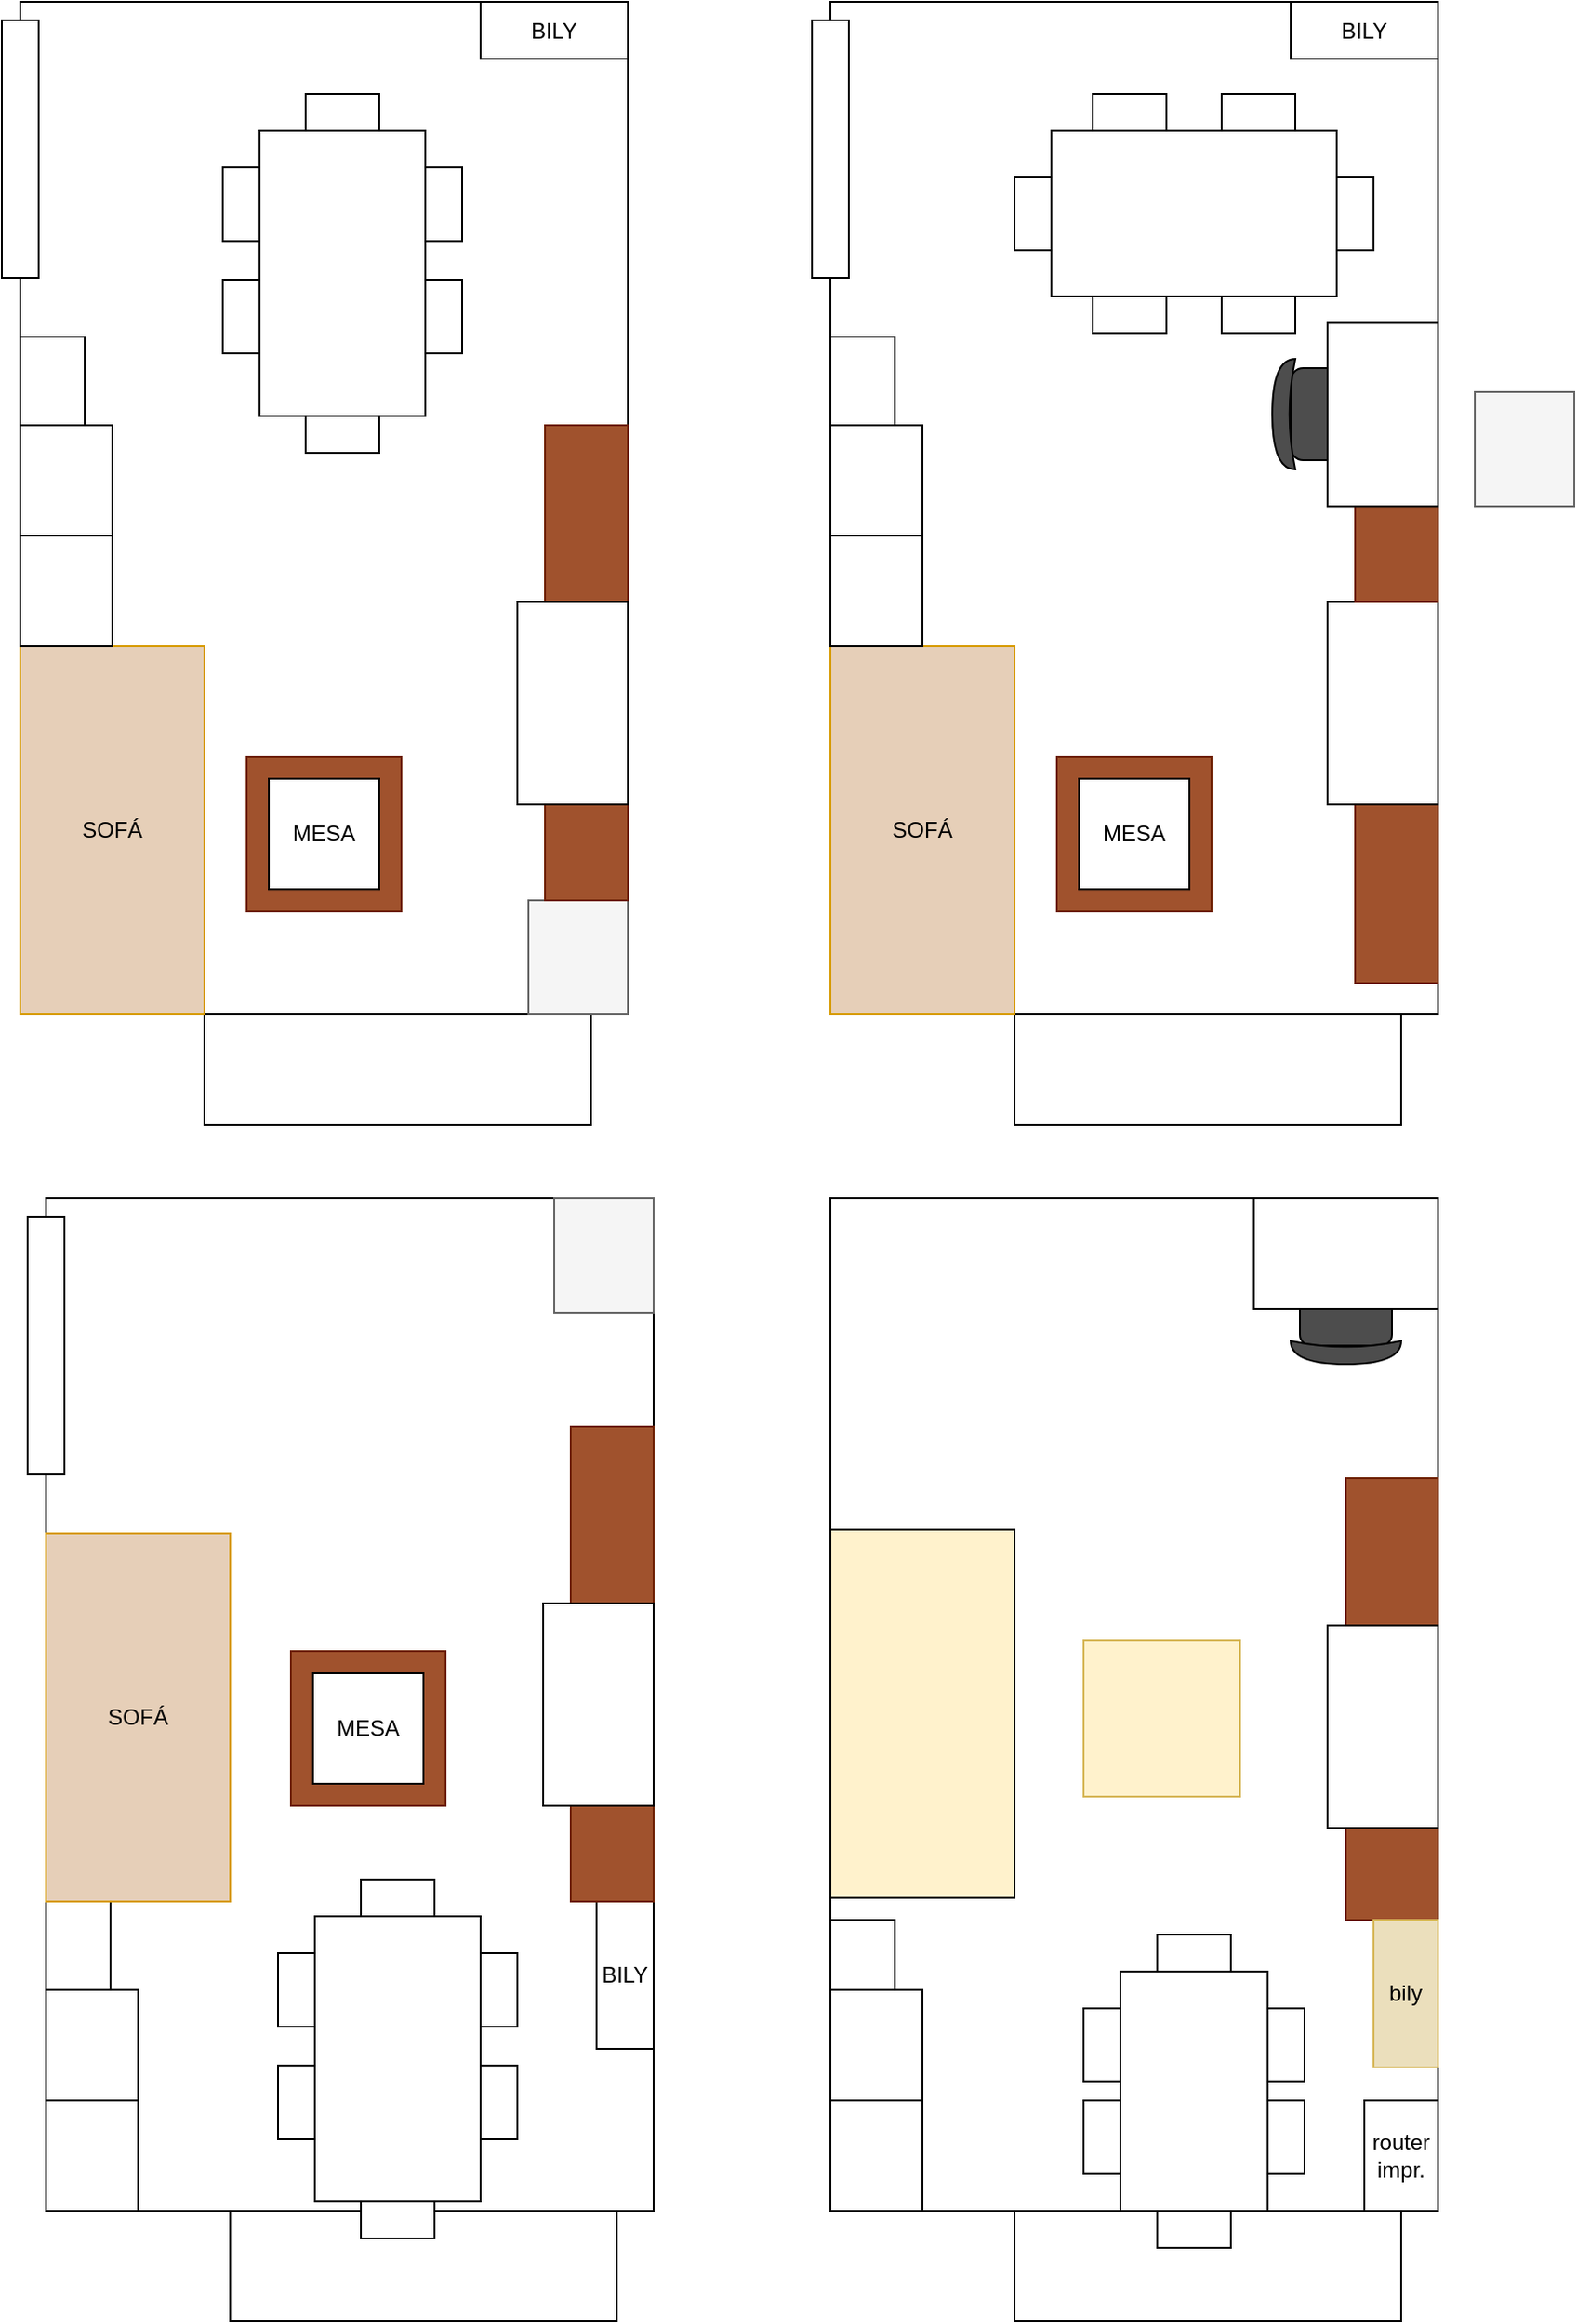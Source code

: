 <mxfile version="24.7.12">
  <diagram name="Página-1" id="tUIyZpvcqva7uJNwnDa1">
    <mxGraphModel dx="2302" dy="2298" grid="1" gridSize="10" guides="1" tooltips="1" connect="1" arrows="1" fold="1" page="1" pageScale="1" pageWidth="827" pageHeight="1169" math="0" shadow="0">
      <root>
        <mxCell id="0" />
        <mxCell id="1" parent="0" />
        <mxCell id="8FYOe7-dqjDKeQ7PR2in-4" value="" style="group" parent="1" vertex="1" connectable="0">
          <mxGeometry x="510" y="-470" width="330" height="610" as="geometry" />
        </mxCell>
        <mxCell id="8FYOe7-dqjDKeQ7PR2in-1" value="" style="rounded=0;whiteSpace=wrap;html=1;fillColor=none;" parent="8FYOe7-dqjDKeQ7PR2in-4" vertex="1">
          <mxGeometry width="330" height="550" as="geometry" />
        </mxCell>
        <mxCell id="8FYOe7-dqjDKeQ7PR2in-2" value="" style="rounded=0;whiteSpace=wrap;html=1;fillColor=none;" parent="8FYOe7-dqjDKeQ7PR2in-4" vertex="1">
          <mxGeometry x="100" y="550" width="210" height="60" as="geometry" />
        </mxCell>
        <mxCell id="8FYOe7-dqjDKeQ7PR2in-5" value="" style="rounded=0;whiteSpace=wrap;html=1;" parent="8FYOe7-dqjDKeQ7PR2in-4" vertex="1">
          <mxGeometry y="490" width="50" height="60" as="geometry" />
        </mxCell>
        <mxCell id="8FYOe7-dqjDKeQ7PR2in-6" value="" style="rounded=0;whiteSpace=wrap;html=1;" parent="8FYOe7-dqjDKeQ7PR2in-4" vertex="1">
          <mxGeometry y="430" width="50" height="60" as="geometry" />
        </mxCell>
        <mxCell id="8FYOe7-dqjDKeQ7PR2in-7" value="" style="rounded=0;whiteSpace=wrap;html=1;" parent="8FYOe7-dqjDKeQ7PR2in-4" vertex="1">
          <mxGeometry y="392" width="35" height="38" as="geometry" />
        </mxCell>
        <mxCell id="8FYOe7-dqjDKeQ7PR2in-17" value="" style="group" parent="8FYOe7-dqjDKeQ7PR2in-4" vertex="1" connectable="0">
          <mxGeometry x="137.5" y="400" width="120" height="170" as="geometry" />
        </mxCell>
        <mxCell id="8FYOe7-dqjDKeQ7PR2in-8" value="" style="rounded=0;whiteSpace=wrap;html=1;direction=south;" parent="8FYOe7-dqjDKeQ7PR2in-17" vertex="1">
          <mxGeometry x="20" y="20" width="80" height="130" as="geometry" />
        </mxCell>
        <mxCell id="8FYOe7-dqjDKeQ7PR2in-11" value="" style="rounded=0;whiteSpace=wrap;html=1;" parent="8FYOe7-dqjDKeQ7PR2in-17" vertex="1">
          <mxGeometry x="40" width="40" height="20" as="geometry" />
        </mxCell>
        <mxCell id="8FYOe7-dqjDKeQ7PR2in-12" value="" style="rounded=0;whiteSpace=wrap;html=1;" parent="8FYOe7-dqjDKeQ7PR2in-17" vertex="1">
          <mxGeometry x="40" y="150" width="40" height="20" as="geometry" />
        </mxCell>
        <mxCell id="8FYOe7-dqjDKeQ7PR2in-13" value="" style="rounded=0;whiteSpace=wrap;html=1;direction=south;" parent="8FYOe7-dqjDKeQ7PR2in-17" vertex="1">
          <mxGeometry x="100" y="40" width="20" height="40" as="geometry" />
        </mxCell>
        <mxCell id="8FYOe7-dqjDKeQ7PR2in-14" value="" style="rounded=0;whiteSpace=wrap;html=1;direction=south;" parent="8FYOe7-dqjDKeQ7PR2in-17" vertex="1">
          <mxGeometry x="100" y="90" width="20" height="40" as="geometry" />
        </mxCell>
        <mxCell id="8FYOe7-dqjDKeQ7PR2in-15" value="" style="rounded=0;whiteSpace=wrap;html=1;direction=south;" parent="8FYOe7-dqjDKeQ7PR2in-17" vertex="1">
          <mxGeometry y="90" width="20" height="40" as="geometry" />
        </mxCell>
        <mxCell id="8FYOe7-dqjDKeQ7PR2in-16" value="" style="rounded=0;whiteSpace=wrap;html=1;direction=south;" parent="8FYOe7-dqjDKeQ7PR2in-17" vertex="1">
          <mxGeometry y="40" width="20" height="40" as="geometry" />
        </mxCell>
        <mxCell id="8FYOe7-dqjDKeQ7PR2in-3" value="" style="rounded=0;whiteSpace=wrap;html=1;fillColor=#FFF2CC;" parent="8FYOe7-dqjDKeQ7PR2in-4" vertex="1">
          <mxGeometry y="180" width="100" height="200" as="geometry" />
        </mxCell>
        <mxCell id="8FYOe7-dqjDKeQ7PR2in-10" value="" style="rounded=0;whiteSpace=wrap;html=1;fillColor=#fff2cc;strokeColor=#d6b656;" parent="8FYOe7-dqjDKeQ7PR2in-4" vertex="1">
          <mxGeometry x="137.5" y="240" width="85" height="85" as="geometry" />
        </mxCell>
        <mxCell id="8FYOe7-dqjDKeQ7PR2in-18" value="" style="rounded=0;whiteSpace=wrap;html=1;fillColor=#a0522d;fontColor=#ffffff;strokeColor=#6D1F00;" parent="8FYOe7-dqjDKeQ7PR2in-4" vertex="1">
          <mxGeometry x="280" y="342" width="50" height="50" as="geometry" />
        </mxCell>
        <mxCell id="8FYOe7-dqjDKeQ7PR2in-20" value="" style="rounded=0;whiteSpace=wrap;html=1;fillColor=#a0522d;fontColor=#ffffff;strokeColor=#6D1F00;" parent="8FYOe7-dqjDKeQ7PR2in-4" vertex="1">
          <mxGeometry x="280" y="152" width="50" height="80" as="geometry" />
        </mxCell>
        <mxCell id="8FYOe7-dqjDKeQ7PR2in-21" value="" style="rounded=0;whiteSpace=wrap;html=1;" parent="8FYOe7-dqjDKeQ7PR2in-4" vertex="1">
          <mxGeometry x="270" y="232" width="60" height="110" as="geometry" />
        </mxCell>
        <mxCell id="8FYOe7-dqjDKeQ7PR2in-22" value="router impr." style="rounded=0;whiteSpace=wrap;html=1;" parent="8FYOe7-dqjDKeQ7PR2in-4" vertex="1">
          <mxGeometry x="290" y="490" width="40" height="60" as="geometry" />
        </mxCell>
        <mxCell id="8FYOe7-dqjDKeQ7PR2in-9" value="bily" style="rounded=0;whiteSpace=wrap;html=1;direction=south;fillColor=#EBDFBC;strokeColor=#d6b656;" parent="8FYOe7-dqjDKeQ7PR2in-4" vertex="1">
          <mxGeometry x="295" y="392" width="35" height="80" as="geometry" />
        </mxCell>
        <mxCell id="8FYOe7-dqjDKeQ7PR2in-28" value="" style="group" parent="8FYOe7-dqjDKeQ7PR2in-4" vertex="1" connectable="0">
          <mxGeometry x="250" y="40" width="60" height="50" as="geometry" />
        </mxCell>
        <mxCell id="8FYOe7-dqjDKeQ7PR2in-27" value="" style="rounded=1;whiteSpace=wrap;html=1;direction=south;fillColor=#4D4D4D;" parent="8FYOe7-dqjDKeQ7PR2in-28" vertex="1">
          <mxGeometry x="5" width="50" height="40" as="geometry" />
        </mxCell>
        <mxCell id="8FYOe7-dqjDKeQ7PR2in-24" value="" style="shape=xor;whiteSpace=wrap;html=1;direction=south;fillColor=#4D4D4D;" parent="8FYOe7-dqjDKeQ7PR2in-28" vertex="1">
          <mxGeometry y="37.5" width="60" height="12.5" as="geometry" />
        </mxCell>
        <mxCell id="8FYOe7-dqjDKeQ7PR2in-23" value="" style="rounded=0;whiteSpace=wrap;html=1;" parent="8FYOe7-dqjDKeQ7PR2in-4" vertex="1">
          <mxGeometry x="230" width="100" height="60" as="geometry" />
        </mxCell>
        <mxCell id="rSqmdso0cv4mBmkByA2h-2" value="" style="group" vertex="1" connectable="0" parent="1">
          <mxGeometry x="70" y="-1120" width="330" height="610" as="geometry" />
        </mxCell>
        <mxCell id="rSqmdso0cv4mBmkByA2h-3" value="" style="rounded=0;whiteSpace=wrap;html=1;fillColor=none;" vertex="1" parent="rSqmdso0cv4mBmkByA2h-2">
          <mxGeometry width="330" height="550" as="geometry" />
        </mxCell>
        <mxCell id="rSqmdso0cv4mBmkByA2h-4" value="" style="rounded=0;whiteSpace=wrap;html=1;fillColor=none;" vertex="1" parent="rSqmdso0cv4mBmkByA2h-2">
          <mxGeometry x="100" y="550" width="210" height="60" as="geometry" />
        </mxCell>
        <mxCell id="rSqmdso0cv4mBmkByA2h-5" value="SOFÁ" style="rounded=0;whiteSpace=wrap;html=1;fillColor=#E6CFB8;strokeColor=#d79b00;" vertex="1" parent="rSqmdso0cv4mBmkByA2h-2">
          <mxGeometry y="350" width="100" height="200" as="geometry" />
        </mxCell>
        <mxCell id="rSqmdso0cv4mBmkByA2h-6" value="BILY" style="rounded=0;whiteSpace=wrap;html=1;" vertex="1" parent="rSqmdso0cv4mBmkByA2h-2">
          <mxGeometry x="250" width="80" height="31" as="geometry" />
        </mxCell>
        <mxCell id="rSqmdso0cv4mBmkByA2h-7" value="" style="rounded=0;whiteSpace=wrap;html=1;fillColor=#f5f5f5;fontColor=#333333;strokeColor=#666666;" vertex="1" parent="rSqmdso0cv4mBmkByA2h-2">
          <mxGeometry x="276" y="488" width="54" height="62" as="geometry" />
        </mxCell>
        <mxCell id="rSqmdso0cv4mBmkByA2h-8" value="" style="rounded=0;whiteSpace=wrap;html=1;fillColor=#a0522d;fontColor=#ffffff;strokeColor=#6D1F00;" vertex="1" parent="rSqmdso0cv4mBmkByA2h-2">
          <mxGeometry x="285" y="436" width="45" height="52" as="geometry" />
        </mxCell>
        <mxCell id="rSqmdso0cv4mBmkByA2h-9" value="" style="rounded=0;whiteSpace=wrap;html=1;fillColor=#a0522d;fontColor=#ffffff;strokeColor=#6D1F00;" vertex="1" parent="rSqmdso0cv4mBmkByA2h-2">
          <mxGeometry x="285" y="230" width="45" height="97" as="geometry" />
        </mxCell>
        <mxCell id="rSqmdso0cv4mBmkByA2h-10" value="" style="group" vertex="1" connectable="0" parent="rSqmdso0cv4mBmkByA2h-2">
          <mxGeometry x="123" y="410" width="84" height="84" as="geometry" />
        </mxCell>
        <mxCell id="rSqmdso0cv4mBmkByA2h-11" value="" style="rounded=0;whiteSpace=wrap;html=1;fillColor=#a0522d;fontColor=#ffffff;strokeColor=#6D1F00;" vertex="1" parent="rSqmdso0cv4mBmkByA2h-10">
          <mxGeometry width="84" height="84" as="geometry" />
        </mxCell>
        <mxCell id="rSqmdso0cv4mBmkByA2h-12" value="MESA" style="rounded=0;whiteSpace=wrap;html=1;" vertex="1" parent="rSqmdso0cv4mBmkByA2h-10">
          <mxGeometry x="12" y="12" width="60" height="60" as="geometry" />
        </mxCell>
        <mxCell id="rSqmdso0cv4mBmkByA2h-13" value="" style="rounded=0;whiteSpace=wrap;html=1;" vertex="1" parent="rSqmdso0cv4mBmkByA2h-2">
          <mxGeometry y="290" width="50" height="60" as="geometry" />
        </mxCell>
        <mxCell id="rSqmdso0cv4mBmkByA2h-14" value="" style="rounded=0;whiteSpace=wrap;html=1;" vertex="1" parent="rSqmdso0cv4mBmkByA2h-2">
          <mxGeometry y="230" width="50" height="60" as="geometry" />
        </mxCell>
        <mxCell id="rSqmdso0cv4mBmkByA2h-15" value="" style="rounded=0;whiteSpace=wrap;html=1;" vertex="1" parent="rSqmdso0cv4mBmkByA2h-2">
          <mxGeometry y="182" width="35" height="48" as="geometry" />
        </mxCell>
        <mxCell id="rSqmdso0cv4mBmkByA2h-16" value="" style="rounded=0;whiteSpace=wrap;html=1;" vertex="1" parent="rSqmdso0cv4mBmkByA2h-2">
          <mxGeometry x="270" y="326" width="60" height="110" as="geometry" />
        </mxCell>
        <mxCell id="rSqmdso0cv4mBmkByA2h-17" value="" style="group" vertex="1" connectable="0" parent="rSqmdso0cv4mBmkByA2h-2">
          <mxGeometry x="110" y="50" width="130" height="195" as="geometry" />
        </mxCell>
        <mxCell id="rSqmdso0cv4mBmkByA2h-18" value="" style="rounded=0;whiteSpace=wrap;html=1;direction=south;" vertex="1" parent="rSqmdso0cv4mBmkByA2h-17">
          <mxGeometry x="20" y="20" width="90" height="155" as="geometry" />
        </mxCell>
        <mxCell id="rSqmdso0cv4mBmkByA2h-19" value="" style="rounded=0;whiteSpace=wrap;html=1;" vertex="1" parent="rSqmdso0cv4mBmkByA2h-17">
          <mxGeometry x="45" width="40" height="20" as="geometry" />
        </mxCell>
        <mxCell id="rSqmdso0cv4mBmkByA2h-20" value="" style="rounded=0;whiteSpace=wrap;html=1;" vertex="1" parent="rSqmdso0cv4mBmkByA2h-17">
          <mxGeometry x="45" y="175" width="40" height="20" as="geometry" />
        </mxCell>
        <mxCell id="rSqmdso0cv4mBmkByA2h-21" value="" style="rounded=0;whiteSpace=wrap;html=1;direction=south;" vertex="1" parent="rSqmdso0cv4mBmkByA2h-17">
          <mxGeometry x="110" y="40" width="20" height="40" as="geometry" />
        </mxCell>
        <mxCell id="rSqmdso0cv4mBmkByA2h-22" value="" style="rounded=0;whiteSpace=wrap;html=1;direction=south;" vertex="1" parent="rSqmdso0cv4mBmkByA2h-17">
          <mxGeometry x="110" y="101" width="20" height="40" as="geometry" />
        </mxCell>
        <mxCell id="rSqmdso0cv4mBmkByA2h-23" value="" style="rounded=0;whiteSpace=wrap;html=1;direction=south;" vertex="1" parent="rSqmdso0cv4mBmkByA2h-17">
          <mxGeometry y="101" width="20" height="40" as="geometry" />
        </mxCell>
        <mxCell id="rSqmdso0cv4mBmkByA2h-24" value="" style="rounded=0;whiteSpace=wrap;html=1;direction=south;" vertex="1" parent="rSqmdso0cv4mBmkByA2h-17">
          <mxGeometry y="40" width="20" height="40" as="geometry" />
        </mxCell>
        <mxCell id="rSqmdso0cv4mBmkByA2h-25" value="" style="rounded=0;whiteSpace=wrap;html=1;" vertex="1" parent="1">
          <mxGeometry x="60" y="-1110" width="20" height="140" as="geometry" />
        </mxCell>
        <mxCell id="rSqmdso0cv4mBmkByA2h-26" value="" style="group" vertex="1" connectable="0" parent="1">
          <mxGeometry x="84" y="-470" width="330" height="610" as="geometry" />
        </mxCell>
        <mxCell id="rSqmdso0cv4mBmkByA2h-27" value="" style="rounded=0;whiteSpace=wrap;html=1;fillColor=none;" vertex="1" parent="rSqmdso0cv4mBmkByA2h-26">
          <mxGeometry width="330" height="550" as="geometry" />
        </mxCell>
        <mxCell id="rSqmdso0cv4mBmkByA2h-28" value="" style="rounded=0;whiteSpace=wrap;html=1;fillColor=none;" vertex="1" parent="rSqmdso0cv4mBmkByA2h-26">
          <mxGeometry x="100" y="550" width="210" height="60" as="geometry" />
        </mxCell>
        <mxCell id="rSqmdso0cv4mBmkByA2h-30" value="BILY" style="rounded=0;whiteSpace=wrap;html=1;direction=south;" vertex="1" parent="rSqmdso0cv4mBmkByA2h-26">
          <mxGeometry x="299" y="382" width="31" height="80" as="geometry" />
        </mxCell>
        <mxCell id="rSqmdso0cv4mBmkByA2h-31" value="" style="rounded=0;whiteSpace=wrap;html=1;fillColor=#f5f5f5;fontColor=#333333;strokeColor=#666666;" vertex="1" parent="rSqmdso0cv4mBmkByA2h-26">
          <mxGeometry x="276" width="54" height="62" as="geometry" />
        </mxCell>
        <mxCell id="rSqmdso0cv4mBmkByA2h-32" value="" style="rounded=0;whiteSpace=wrap;html=1;fillColor=#a0522d;fontColor=#ffffff;strokeColor=#6D1F00;" vertex="1" parent="rSqmdso0cv4mBmkByA2h-26">
          <mxGeometry x="285" y="330" width="45" height="52" as="geometry" />
        </mxCell>
        <mxCell id="rSqmdso0cv4mBmkByA2h-33" value="" style="rounded=0;whiteSpace=wrap;html=1;fillColor=#a0522d;fontColor=#ffffff;strokeColor=#6D1F00;" vertex="1" parent="rSqmdso0cv4mBmkByA2h-26">
          <mxGeometry x="285" y="124" width="45" height="97" as="geometry" />
        </mxCell>
        <mxCell id="rSqmdso0cv4mBmkByA2h-37" value="" style="rounded=0;whiteSpace=wrap;html=1;" vertex="1" parent="rSqmdso0cv4mBmkByA2h-26">
          <mxGeometry y="490" width="50" height="60" as="geometry" />
        </mxCell>
        <mxCell id="rSqmdso0cv4mBmkByA2h-38" value="" style="rounded=0;whiteSpace=wrap;html=1;" vertex="1" parent="rSqmdso0cv4mBmkByA2h-26">
          <mxGeometry y="430" width="50" height="60" as="geometry" />
        </mxCell>
        <mxCell id="rSqmdso0cv4mBmkByA2h-39" value="" style="rounded=0;whiteSpace=wrap;html=1;" vertex="1" parent="rSqmdso0cv4mBmkByA2h-26">
          <mxGeometry y="382" width="35" height="48" as="geometry" />
        </mxCell>
        <mxCell id="rSqmdso0cv4mBmkByA2h-40" value="" style="rounded=0;whiteSpace=wrap;html=1;" vertex="1" parent="rSqmdso0cv4mBmkByA2h-26">
          <mxGeometry x="270" y="220" width="60" height="110" as="geometry" />
        </mxCell>
        <mxCell id="rSqmdso0cv4mBmkByA2h-41" value="" style="group" vertex="1" connectable="0" parent="rSqmdso0cv4mBmkByA2h-26">
          <mxGeometry x="126" y="370" width="130" height="195" as="geometry" />
        </mxCell>
        <mxCell id="rSqmdso0cv4mBmkByA2h-42" value="" style="rounded=0;whiteSpace=wrap;html=1;direction=south;" vertex="1" parent="rSqmdso0cv4mBmkByA2h-41">
          <mxGeometry x="20" y="20" width="90" height="155" as="geometry" />
        </mxCell>
        <mxCell id="rSqmdso0cv4mBmkByA2h-43" value="" style="rounded=0;whiteSpace=wrap;html=1;" vertex="1" parent="rSqmdso0cv4mBmkByA2h-41">
          <mxGeometry x="45" width="40" height="20" as="geometry" />
        </mxCell>
        <mxCell id="rSqmdso0cv4mBmkByA2h-44" value="" style="rounded=0;whiteSpace=wrap;html=1;" vertex="1" parent="rSqmdso0cv4mBmkByA2h-41">
          <mxGeometry x="45" y="175" width="40" height="20" as="geometry" />
        </mxCell>
        <mxCell id="rSqmdso0cv4mBmkByA2h-45" value="" style="rounded=0;whiteSpace=wrap;html=1;direction=south;" vertex="1" parent="rSqmdso0cv4mBmkByA2h-41">
          <mxGeometry x="110" y="40" width="20" height="40" as="geometry" />
        </mxCell>
        <mxCell id="rSqmdso0cv4mBmkByA2h-46" value="" style="rounded=0;whiteSpace=wrap;html=1;direction=south;" vertex="1" parent="rSqmdso0cv4mBmkByA2h-41">
          <mxGeometry x="110" y="101" width="20" height="40" as="geometry" />
        </mxCell>
        <mxCell id="rSqmdso0cv4mBmkByA2h-47" value="" style="rounded=0;whiteSpace=wrap;html=1;direction=south;" vertex="1" parent="rSqmdso0cv4mBmkByA2h-41">
          <mxGeometry y="101" width="20" height="40" as="geometry" />
        </mxCell>
        <mxCell id="rSqmdso0cv4mBmkByA2h-48" value="" style="rounded=0;whiteSpace=wrap;html=1;direction=south;" vertex="1" parent="rSqmdso0cv4mBmkByA2h-41">
          <mxGeometry y="40" width="20" height="40" as="geometry" />
        </mxCell>
        <mxCell id="rSqmdso0cv4mBmkByA2h-29" value="SOFÁ" style="rounded=0;whiteSpace=wrap;html=1;fillColor=#E6CFB8;strokeColor=#d79b00;" vertex="1" parent="rSqmdso0cv4mBmkByA2h-26">
          <mxGeometry y="182" width="100" height="200" as="geometry" />
        </mxCell>
        <mxCell id="rSqmdso0cv4mBmkByA2h-34" value="" style="group" vertex="1" connectable="0" parent="rSqmdso0cv4mBmkByA2h-26">
          <mxGeometry x="133" y="246" width="84" height="84" as="geometry" />
        </mxCell>
        <mxCell id="rSqmdso0cv4mBmkByA2h-35" value="" style="rounded=0;whiteSpace=wrap;html=1;fillColor=#a0522d;fontColor=#ffffff;strokeColor=#6D1F00;" vertex="1" parent="rSqmdso0cv4mBmkByA2h-34">
          <mxGeometry width="84" height="84" as="geometry" />
        </mxCell>
        <mxCell id="rSqmdso0cv4mBmkByA2h-36" value="MESA" style="rounded=0;whiteSpace=wrap;html=1;" vertex="1" parent="rSqmdso0cv4mBmkByA2h-34">
          <mxGeometry x="12" y="12" width="60" height="60" as="geometry" />
        </mxCell>
        <mxCell id="rSqmdso0cv4mBmkByA2h-49" value="" style="rounded=0;whiteSpace=wrap;html=1;" vertex="1" parent="1">
          <mxGeometry x="74" y="-460" width="20" height="140" as="geometry" />
        </mxCell>
        <mxCell id="rSqmdso0cv4mBmkByA2h-50" value="" style="group" vertex="1" connectable="0" parent="1">
          <mxGeometry x="510" y="-1120" width="330" height="610" as="geometry" />
        </mxCell>
        <mxCell id="rSqmdso0cv4mBmkByA2h-51" value="" style="rounded=0;whiteSpace=wrap;html=1;fillColor=none;" vertex="1" parent="rSqmdso0cv4mBmkByA2h-50">
          <mxGeometry width="330" height="550" as="geometry" />
        </mxCell>
        <mxCell id="rSqmdso0cv4mBmkByA2h-52" value="" style="rounded=0;whiteSpace=wrap;html=1;fillColor=none;" vertex="1" parent="rSqmdso0cv4mBmkByA2h-50">
          <mxGeometry x="100" y="550" width="210" height="60" as="geometry" />
        </mxCell>
        <mxCell id="rSqmdso0cv4mBmkByA2h-53" value="SOFÁ" style="rounded=0;whiteSpace=wrap;html=1;fillColor=#E6CFB8;strokeColor=#d79b00;" vertex="1" parent="rSqmdso0cv4mBmkByA2h-50">
          <mxGeometry y="350" width="100" height="200" as="geometry" />
        </mxCell>
        <mxCell id="rSqmdso0cv4mBmkByA2h-54" value="BILY" style="rounded=0;whiteSpace=wrap;html=1;" vertex="1" parent="rSqmdso0cv4mBmkByA2h-50">
          <mxGeometry x="250" width="80" height="31" as="geometry" />
        </mxCell>
        <mxCell id="rSqmdso0cv4mBmkByA2h-57" value="" style="rounded=0;whiteSpace=wrap;html=1;fillColor=#a0522d;fontColor=#ffffff;strokeColor=#6D1F00;" vertex="1" parent="rSqmdso0cv4mBmkByA2h-50">
          <mxGeometry x="285" y="436" width="45" height="97" as="geometry" />
        </mxCell>
        <mxCell id="rSqmdso0cv4mBmkByA2h-58" value="" style="group" vertex="1" connectable="0" parent="rSqmdso0cv4mBmkByA2h-50">
          <mxGeometry x="123" y="410" width="84" height="84" as="geometry" />
        </mxCell>
        <mxCell id="rSqmdso0cv4mBmkByA2h-59" value="" style="rounded=0;whiteSpace=wrap;html=1;fillColor=#a0522d;fontColor=#ffffff;strokeColor=#6D1F00;" vertex="1" parent="rSqmdso0cv4mBmkByA2h-58">
          <mxGeometry width="84" height="84" as="geometry" />
        </mxCell>
        <mxCell id="rSqmdso0cv4mBmkByA2h-60" value="MESA" style="rounded=0;whiteSpace=wrap;html=1;" vertex="1" parent="rSqmdso0cv4mBmkByA2h-58">
          <mxGeometry x="12" y="12" width="60" height="60" as="geometry" />
        </mxCell>
        <mxCell id="rSqmdso0cv4mBmkByA2h-61" value="" style="rounded=0;whiteSpace=wrap;html=1;" vertex="1" parent="rSqmdso0cv4mBmkByA2h-50">
          <mxGeometry y="290" width="50" height="60" as="geometry" />
        </mxCell>
        <mxCell id="rSqmdso0cv4mBmkByA2h-62" value="" style="rounded=0;whiteSpace=wrap;html=1;" vertex="1" parent="rSqmdso0cv4mBmkByA2h-50">
          <mxGeometry y="230" width="50" height="60" as="geometry" />
        </mxCell>
        <mxCell id="rSqmdso0cv4mBmkByA2h-63" value="" style="rounded=0;whiteSpace=wrap;html=1;" vertex="1" parent="rSqmdso0cv4mBmkByA2h-50">
          <mxGeometry y="182" width="35" height="48" as="geometry" />
        </mxCell>
        <mxCell id="rSqmdso0cv4mBmkByA2h-64" value="" style="rounded=0;whiteSpace=wrap;html=1;" vertex="1" parent="rSqmdso0cv4mBmkByA2h-50">
          <mxGeometry x="270" y="326" width="60" height="110" as="geometry" />
        </mxCell>
        <mxCell id="rSqmdso0cv4mBmkByA2h-76" value="" style="group" vertex="1" connectable="0" parent="rSqmdso0cv4mBmkByA2h-50">
          <mxGeometry x="100" y="50" width="195" height="130" as="geometry" />
        </mxCell>
        <mxCell id="rSqmdso0cv4mBmkByA2h-66" value="" style="rounded=0;whiteSpace=wrap;html=1;direction=west;" vertex="1" parent="rSqmdso0cv4mBmkByA2h-76">
          <mxGeometry x="20" y="20" width="155" height="90" as="geometry" />
        </mxCell>
        <mxCell id="rSqmdso0cv4mBmkByA2h-67" value="" style="rounded=0;whiteSpace=wrap;html=1;" vertex="1" parent="rSqmdso0cv4mBmkByA2h-76">
          <mxGeometry x="42.5" width="40" height="20" as="geometry" />
        </mxCell>
        <mxCell id="rSqmdso0cv4mBmkByA2h-68" value="" style="rounded=0;whiteSpace=wrap;html=1;" vertex="1" parent="rSqmdso0cv4mBmkByA2h-76">
          <mxGeometry x="42.5" y="110" width="40" height="20" as="geometry" />
        </mxCell>
        <mxCell id="rSqmdso0cv4mBmkByA2h-70" value="" style="rounded=0;whiteSpace=wrap;html=1;direction=south;" vertex="1" parent="rSqmdso0cv4mBmkByA2h-76">
          <mxGeometry x="175" y="45" width="20" height="40" as="geometry" />
        </mxCell>
        <mxCell id="rSqmdso0cv4mBmkByA2h-71" value="" style="rounded=0;whiteSpace=wrap;html=1;direction=south;" vertex="1" parent="rSqmdso0cv4mBmkByA2h-76">
          <mxGeometry y="45" width="20" height="40" as="geometry" />
        </mxCell>
        <mxCell id="rSqmdso0cv4mBmkByA2h-74" value="" style="rounded=0;whiteSpace=wrap;html=1;" vertex="1" parent="rSqmdso0cv4mBmkByA2h-76">
          <mxGeometry x="112.5" width="40" height="20" as="geometry" />
        </mxCell>
        <mxCell id="rSqmdso0cv4mBmkByA2h-75" value="" style="rounded=0;whiteSpace=wrap;html=1;" vertex="1" parent="rSqmdso0cv4mBmkByA2h-76">
          <mxGeometry x="112.5" y="110" width="40" height="20" as="geometry" />
        </mxCell>
        <mxCell id="rSqmdso0cv4mBmkByA2h-56" value="" style="rounded=0;whiteSpace=wrap;html=1;fillColor=#a0522d;fontColor=#ffffff;strokeColor=#6D1F00;" vertex="1" parent="rSqmdso0cv4mBmkByA2h-50">
          <mxGeometry x="285" y="274" width="45" height="52" as="geometry" />
        </mxCell>
        <mxCell id="rSqmdso0cv4mBmkByA2h-78" value="" style="rounded=1;whiteSpace=wrap;html=1;direction=south;fillColor=#4D4D4D;" vertex="1" parent="rSqmdso0cv4mBmkByA2h-50">
          <mxGeometry x="250" y="199" width="45" height="50" as="geometry" />
        </mxCell>
        <mxCell id="rSqmdso0cv4mBmkByA2h-79" value="" style="shape=xor;whiteSpace=wrap;html=1;direction=west;fillColor=#4D4D4D;" vertex="1" parent="rSqmdso0cv4mBmkByA2h-50">
          <mxGeometry x="240" y="194" width="12.5" height="60" as="geometry" />
        </mxCell>
        <mxCell id="rSqmdso0cv4mBmkByA2h-80" value="" style="rounded=0;whiteSpace=wrap;html=1;direction=south;" vertex="1" parent="rSqmdso0cv4mBmkByA2h-50">
          <mxGeometry x="270" y="174" width="60" height="100" as="geometry" />
        </mxCell>
        <mxCell id="rSqmdso0cv4mBmkByA2h-73" value="" style="rounded=0;whiteSpace=wrap;html=1;" vertex="1" parent="1">
          <mxGeometry x="500" y="-1110" width="20" height="140" as="geometry" />
        </mxCell>
        <mxCell id="rSqmdso0cv4mBmkByA2h-55" value="" style="rounded=0;whiteSpace=wrap;html=1;fillColor=#f5f5f5;fontColor=#333333;strokeColor=#666666;" vertex="1" parent="1">
          <mxGeometry x="860" y="-908" width="54" height="62" as="geometry" />
        </mxCell>
      </root>
    </mxGraphModel>
  </diagram>
</mxfile>
